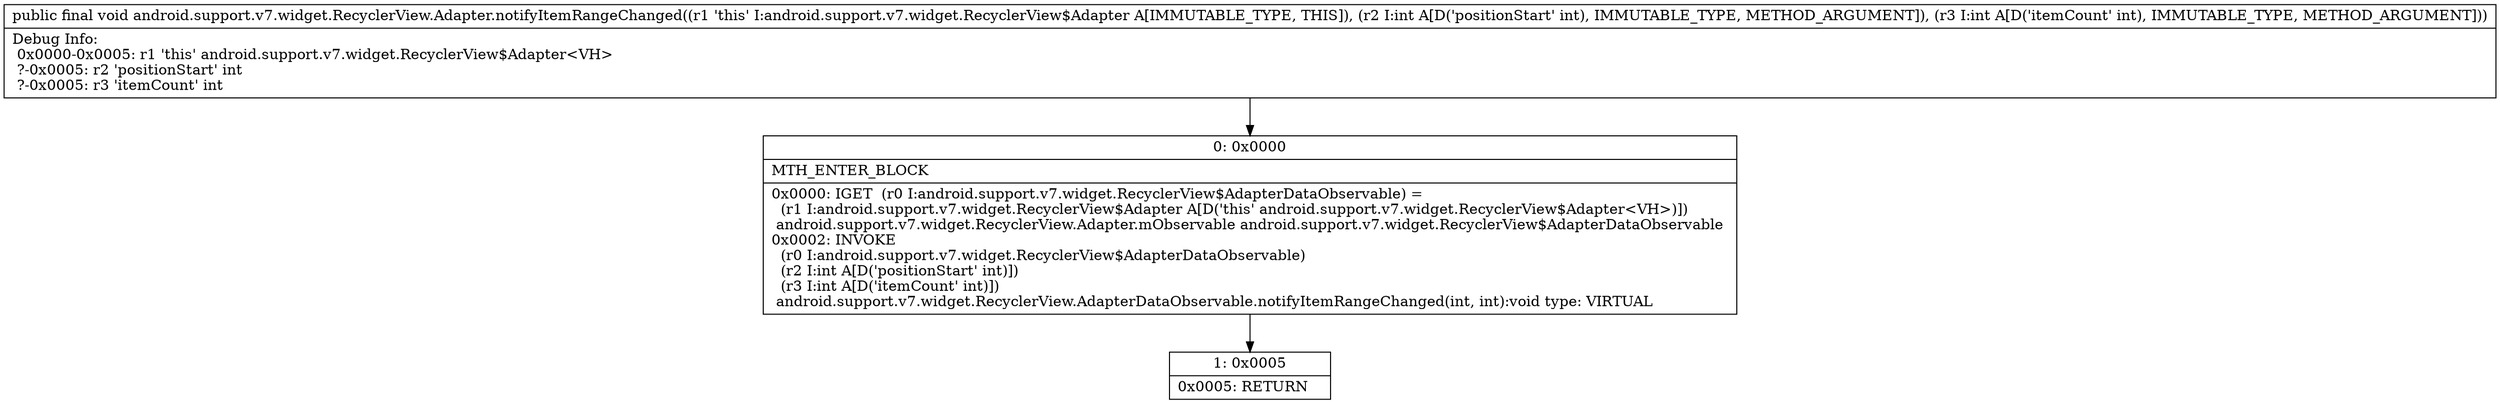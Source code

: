 digraph "CFG forandroid.support.v7.widget.RecyclerView.Adapter.notifyItemRangeChanged(II)V" {
Node_0 [shape=record,label="{0\:\ 0x0000|MTH_ENTER_BLOCK\l|0x0000: IGET  (r0 I:android.support.v7.widget.RecyclerView$AdapterDataObservable) = \l  (r1 I:android.support.v7.widget.RecyclerView$Adapter A[D('this' android.support.v7.widget.RecyclerView$Adapter\<VH\>)])\l android.support.v7.widget.RecyclerView.Adapter.mObservable android.support.v7.widget.RecyclerView$AdapterDataObservable \l0x0002: INVOKE  \l  (r0 I:android.support.v7.widget.RecyclerView$AdapterDataObservable)\l  (r2 I:int A[D('positionStart' int)])\l  (r3 I:int A[D('itemCount' int)])\l android.support.v7.widget.RecyclerView.AdapterDataObservable.notifyItemRangeChanged(int, int):void type: VIRTUAL \l}"];
Node_1 [shape=record,label="{1\:\ 0x0005|0x0005: RETURN   \l}"];
MethodNode[shape=record,label="{public final void android.support.v7.widget.RecyclerView.Adapter.notifyItemRangeChanged((r1 'this' I:android.support.v7.widget.RecyclerView$Adapter A[IMMUTABLE_TYPE, THIS]), (r2 I:int A[D('positionStart' int), IMMUTABLE_TYPE, METHOD_ARGUMENT]), (r3 I:int A[D('itemCount' int), IMMUTABLE_TYPE, METHOD_ARGUMENT]))  | Debug Info:\l  0x0000\-0x0005: r1 'this' android.support.v7.widget.RecyclerView$Adapter\<VH\>\l  ?\-0x0005: r2 'positionStart' int\l  ?\-0x0005: r3 'itemCount' int\l}"];
MethodNode -> Node_0;
Node_0 -> Node_1;
}

